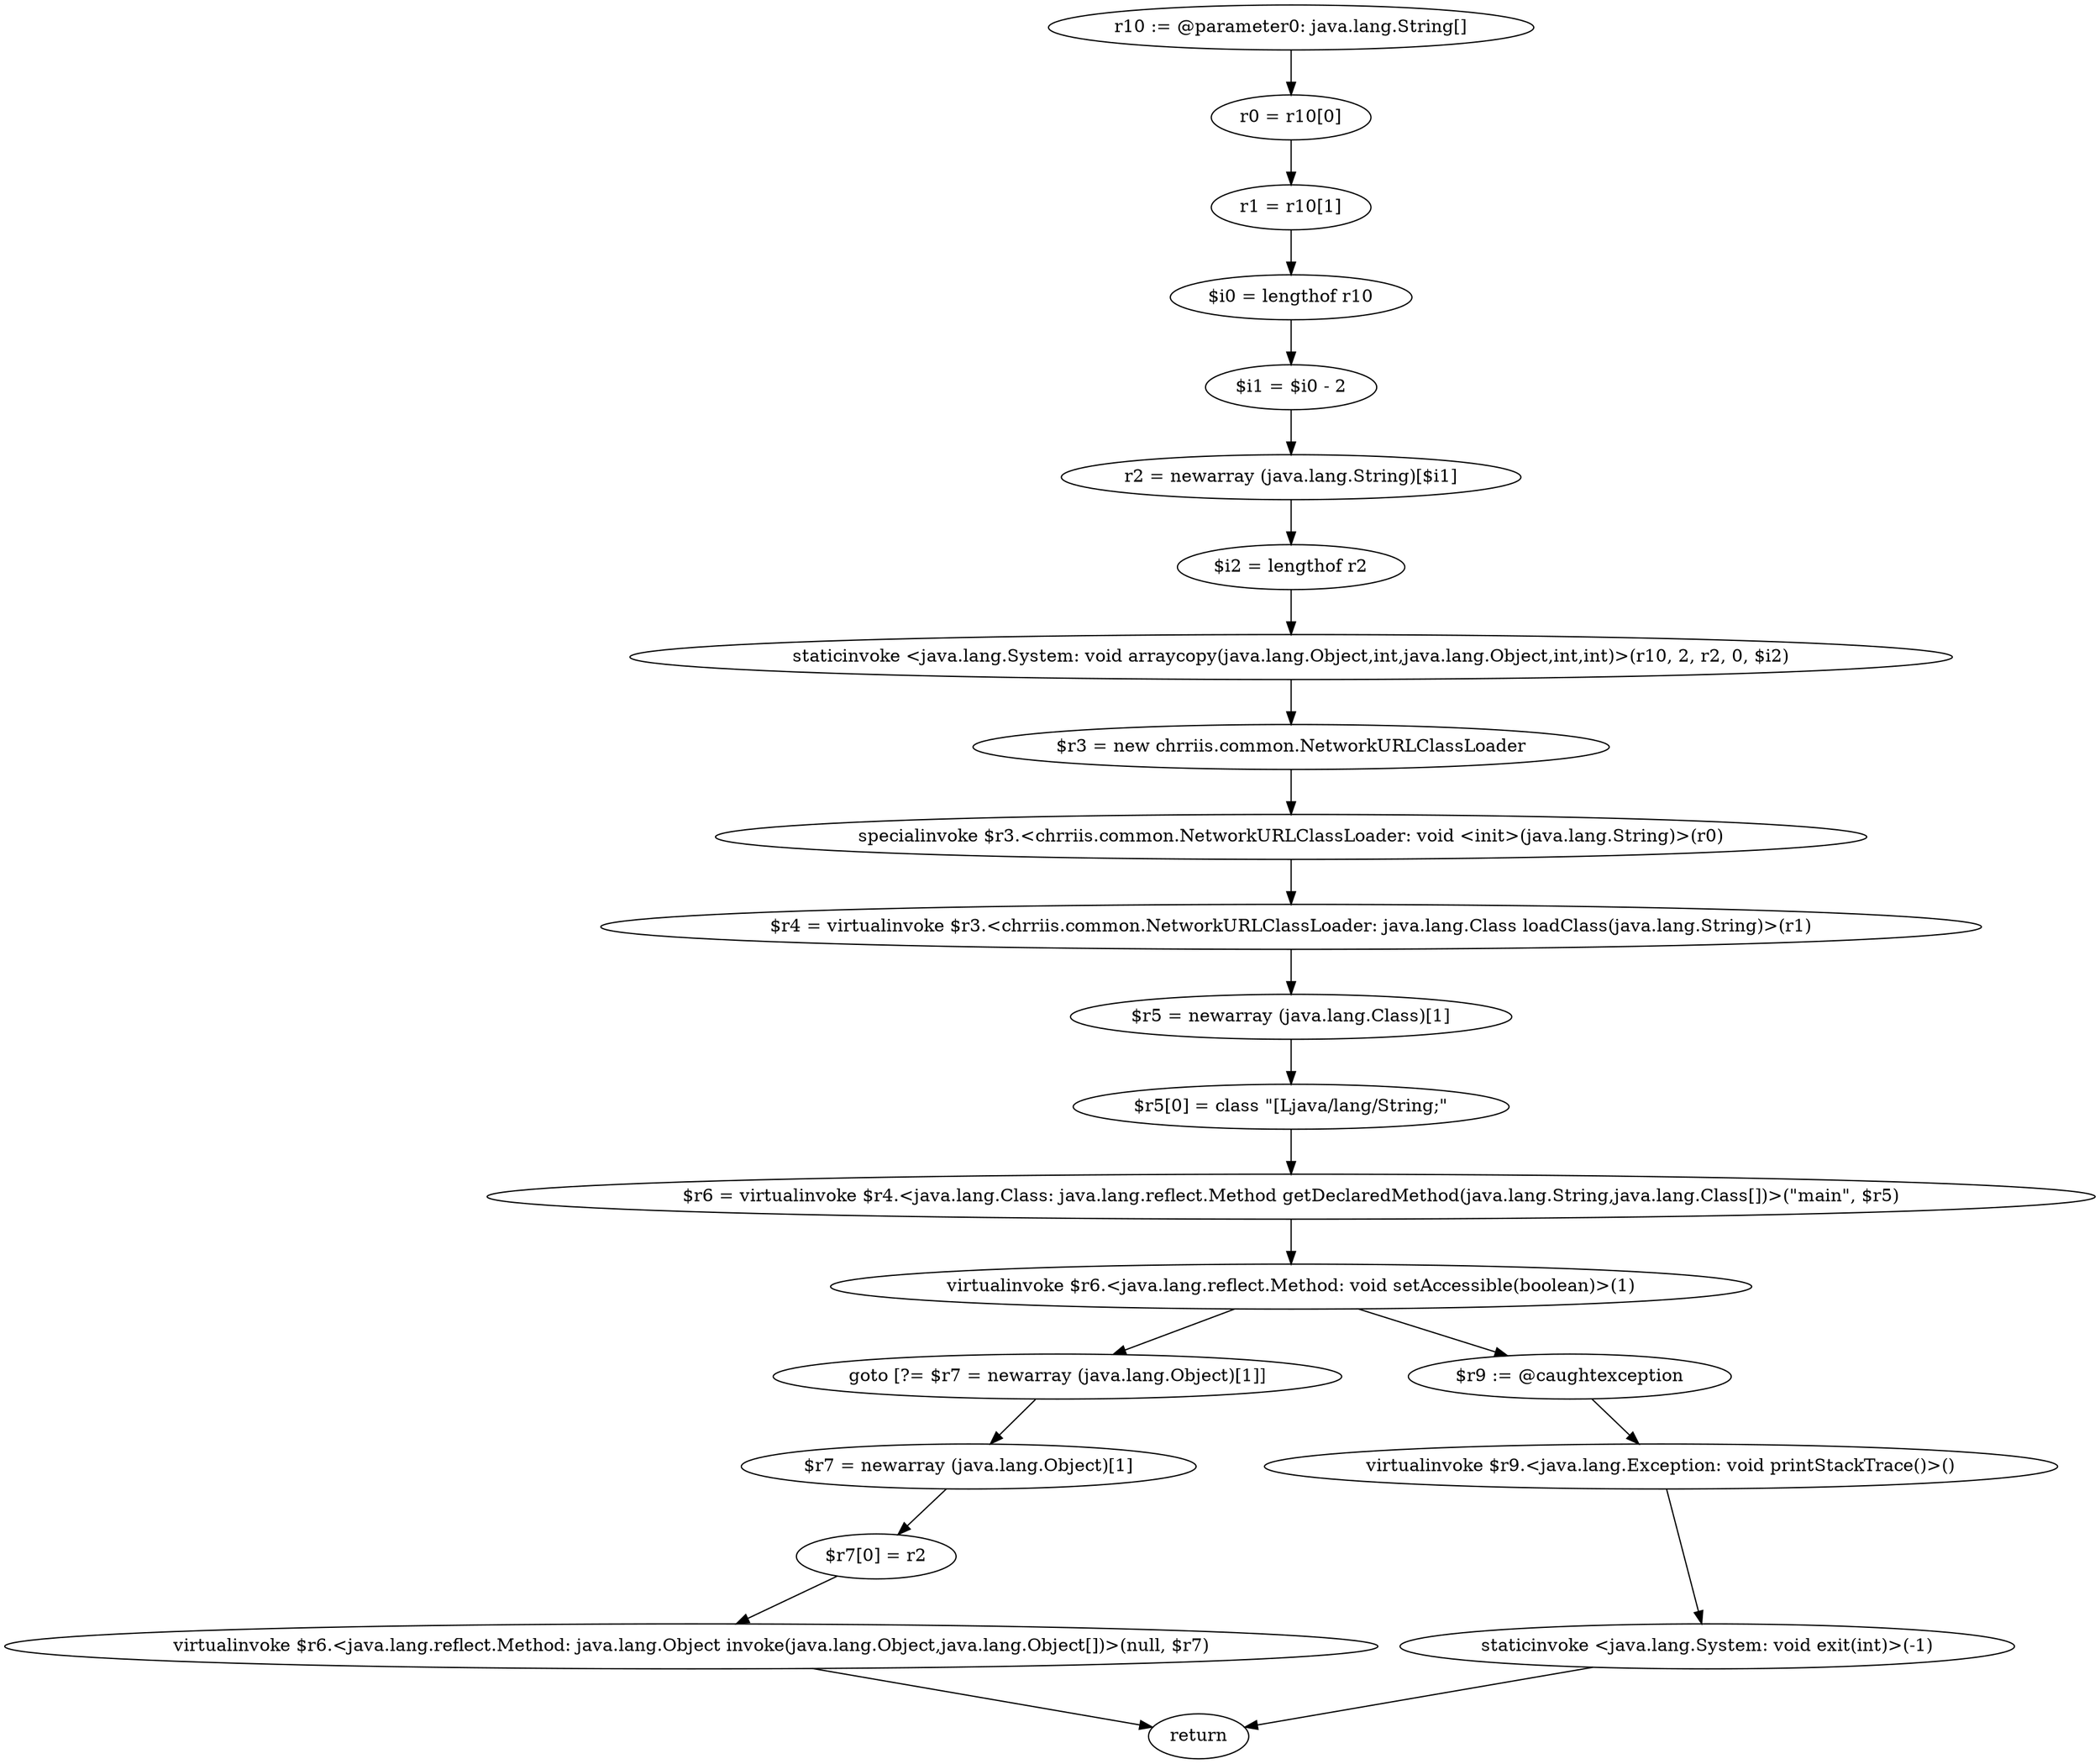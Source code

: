 digraph "" {
    "r10 := @parameter0: java.lang.String[]"
    "r0 = r10[0]"
    "r10 := @parameter0: java.lang.String[]"->"r0 = r10[0]";
    "r1 = r10[1]"
    "r0 = r10[0]"->"r1 = r10[1]";
    "$i0 = lengthof r10"
    "r1 = r10[1]"->"$i0 = lengthof r10";
    "$i1 = $i0 - 2"
    "$i0 = lengthof r10"->"$i1 = $i0 - 2";
    "r2 = newarray (java.lang.String)[$i1]"
    "$i1 = $i0 - 2"->"r2 = newarray (java.lang.String)[$i1]";
    "$i2 = lengthof r2"
    "r2 = newarray (java.lang.String)[$i1]"->"$i2 = lengthof r2";
    "staticinvoke <java.lang.System: void arraycopy(java.lang.Object,int,java.lang.Object,int,int)>(r10, 2, r2, 0, $i2)"
    "$i2 = lengthof r2"->"staticinvoke <java.lang.System: void arraycopy(java.lang.Object,int,java.lang.Object,int,int)>(r10, 2, r2, 0, $i2)";
    "$r3 = new chrriis.common.NetworkURLClassLoader"
    "staticinvoke <java.lang.System: void arraycopy(java.lang.Object,int,java.lang.Object,int,int)>(r10, 2, r2, 0, $i2)"->"$r3 = new chrriis.common.NetworkURLClassLoader";
    "specialinvoke $r3.<chrriis.common.NetworkURLClassLoader: void <init>(java.lang.String)>(r0)"
    "$r3 = new chrriis.common.NetworkURLClassLoader"->"specialinvoke $r3.<chrriis.common.NetworkURLClassLoader: void <init>(java.lang.String)>(r0)";
    "$r4 = virtualinvoke $r3.<chrriis.common.NetworkURLClassLoader: java.lang.Class loadClass(java.lang.String)>(r1)"
    "specialinvoke $r3.<chrriis.common.NetworkURLClassLoader: void <init>(java.lang.String)>(r0)"->"$r4 = virtualinvoke $r3.<chrriis.common.NetworkURLClassLoader: java.lang.Class loadClass(java.lang.String)>(r1)";
    "$r5 = newarray (java.lang.Class)[1]"
    "$r4 = virtualinvoke $r3.<chrriis.common.NetworkURLClassLoader: java.lang.Class loadClass(java.lang.String)>(r1)"->"$r5 = newarray (java.lang.Class)[1]";
    "$r5[0] = class \"[Ljava/lang/String;\""
    "$r5 = newarray (java.lang.Class)[1]"->"$r5[0] = class \"[Ljava/lang/String;\"";
    "$r6 = virtualinvoke $r4.<java.lang.Class: java.lang.reflect.Method getDeclaredMethod(java.lang.String,java.lang.Class[])>(\"main\", $r5)"
    "$r5[0] = class \"[Ljava/lang/String;\""->"$r6 = virtualinvoke $r4.<java.lang.Class: java.lang.reflect.Method getDeclaredMethod(java.lang.String,java.lang.Class[])>(\"main\", $r5)";
    "virtualinvoke $r6.<java.lang.reflect.Method: void setAccessible(boolean)>(1)"
    "$r6 = virtualinvoke $r4.<java.lang.Class: java.lang.reflect.Method getDeclaredMethod(java.lang.String,java.lang.Class[])>(\"main\", $r5)"->"virtualinvoke $r6.<java.lang.reflect.Method: void setAccessible(boolean)>(1)";
    "goto [?= $r7 = newarray (java.lang.Object)[1]]"
    "virtualinvoke $r6.<java.lang.reflect.Method: void setAccessible(boolean)>(1)"->"goto [?= $r7 = newarray (java.lang.Object)[1]]";
    "$r7 = newarray (java.lang.Object)[1]"
    "goto [?= $r7 = newarray (java.lang.Object)[1]]"->"$r7 = newarray (java.lang.Object)[1]";
    "$r7[0] = r2"
    "$r7 = newarray (java.lang.Object)[1]"->"$r7[0] = r2";
    "virtualinvoke $r6.<java.lang.reflect.Method: java.lang.Object invoke(java.lang.Object,java.lang.Object[])>(null, $r7)"
    "$r7[0] = r2"->"virtualinvoke $r6.<java.lang.reflect.Method: java.lang.Object invoke(java.lang.Object,java.lang.Object[])>(null, $r7)";
    "return"
    "virtualinvoke $r6.<java.lang.reflect.Method: java.lang.Object invoke(java.lang.Object,java.lang.Object[])>(null, $r7)"->"return";
    "$r9 := @caughtexception"
    "virtualinvoke $r6.<java.lang.reflect.Method: void setAccessible(boolean)>(1)"->"$r9 := @caughtexception";
    "virtualinvoke $r9.<java.lang.Exception: void printStackTrace()>()"
    "$r9 := @caughtexception"->"virtualinvoke $r9.<java.lang.Exception: void printStackTrace()>()";
    "staticinvoke <java.lang.System: void exit(int)>(-1)"
    "virtualinvoke $r9.<java.lang.Exception: void printStackTrace()>()"->"staticinvoke <java.lang.System: void exit(int)>(-1)";
    "staticinvoke <java.lang.System: void exit(int)>(-1)"->"return";
}
